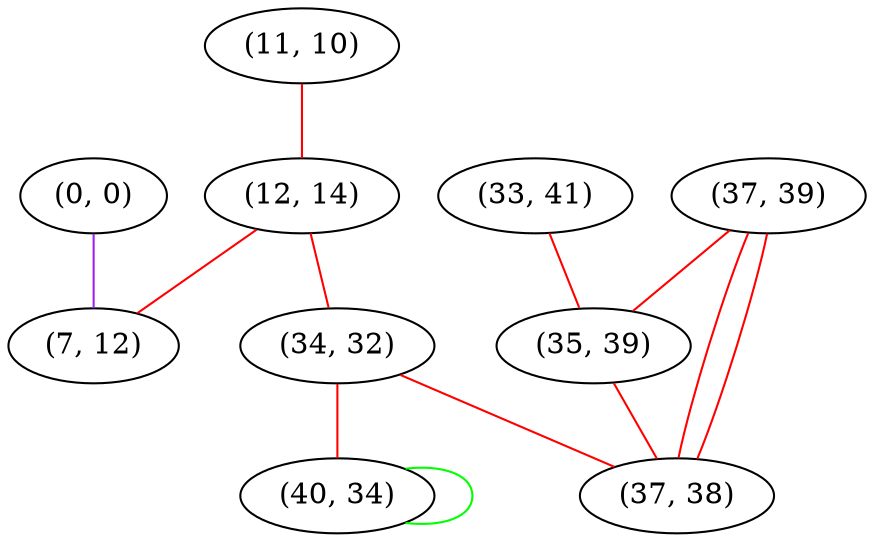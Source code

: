 graph "" {
"(11, 10)";
"(0, 0)";
"(12, 14)";
"(7, 12)";
"(37, 39)";
"(34, 32)";
"(33, 41)";
"(35, 39)";
"(37, 38)";
"(40, 34)";
"(11, 10)" -- "(12, 14)"  [color=red, key=0, weight=1];
"(0, 0)" -- "(7, 12)"  [color=purple, key=0, weight=4];
"(12, 14)" -- "(7, 12)"  [color=red, key=0, weight=1];
"(12, 14)" -- "(34, 32)"  [color=red, key=0, weight=1];
"(37, 39)" -- "(37, 38)"  [color=red, key=0, weight=1];
"(37, 39)" -- "(37, 38)"  [color=red, key=1, weight=1];
"(37, 39)" -- "(35, 39)"  [color=red, key=0, weight=1];
"(34, 32)" -- "(37, 38)"  [color=red, key=0, weight=1];
"(34, 32)" -- "(40, 34)"  [color=red, key=0, weight=1];
"(33, 41)" -- "(35, 39)"  [color=red, key=0, weight=1];
"(35, 39)" -- "(37, 38)"  [color=red, key=0, weight=1];
"(40, 34)" -- "(40, 34)"  [color=green, key=0, weight=2];
}

